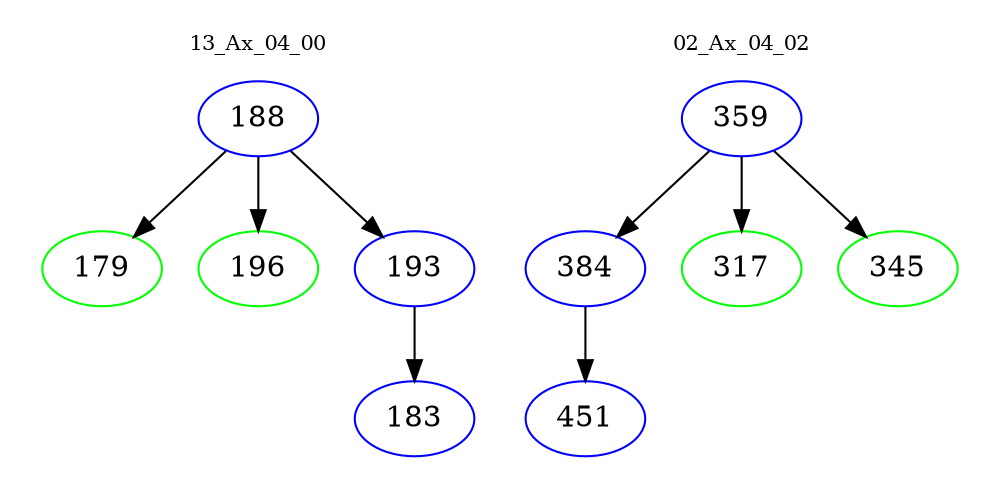 digraph{
subgraph cluster_0 {
color = white
label = "13_Ax_04_00";
fontsize=10;
T0_188 [label="188", color="blue"]
T0_188 -> T0_179 [color="black"]
T0_179 [label="179", color="green"]
T0_188 -> T0_196 [color="black"]
T0_196 [label="196", color="green"]
T0_188 -> T0_193 [color="black"]
T0_193 [label="193", color="blue"]
T0_193 -> T0_183 [color="black"]
T0_183 [label="183", color="blue"]
}
subgraph cluster_1 {
color = white
label = "02_Ax_04_02";
fontsize=10;
T1_359 [label="359", color="blue"]
T1_359 -> T1_384 [color="black"]
T1_384 [label="384", color="blue"]
T1_384 -> T1_451 [color="black"]
T1_451 [label="451", color="blue"]
T1_359 -> T1_317 [color="black"]
T1_317 [label="317", color="green"]
T1_359 -> T1_345 [color="black"]
T1_345 [label="345", color="green"]
}
}
